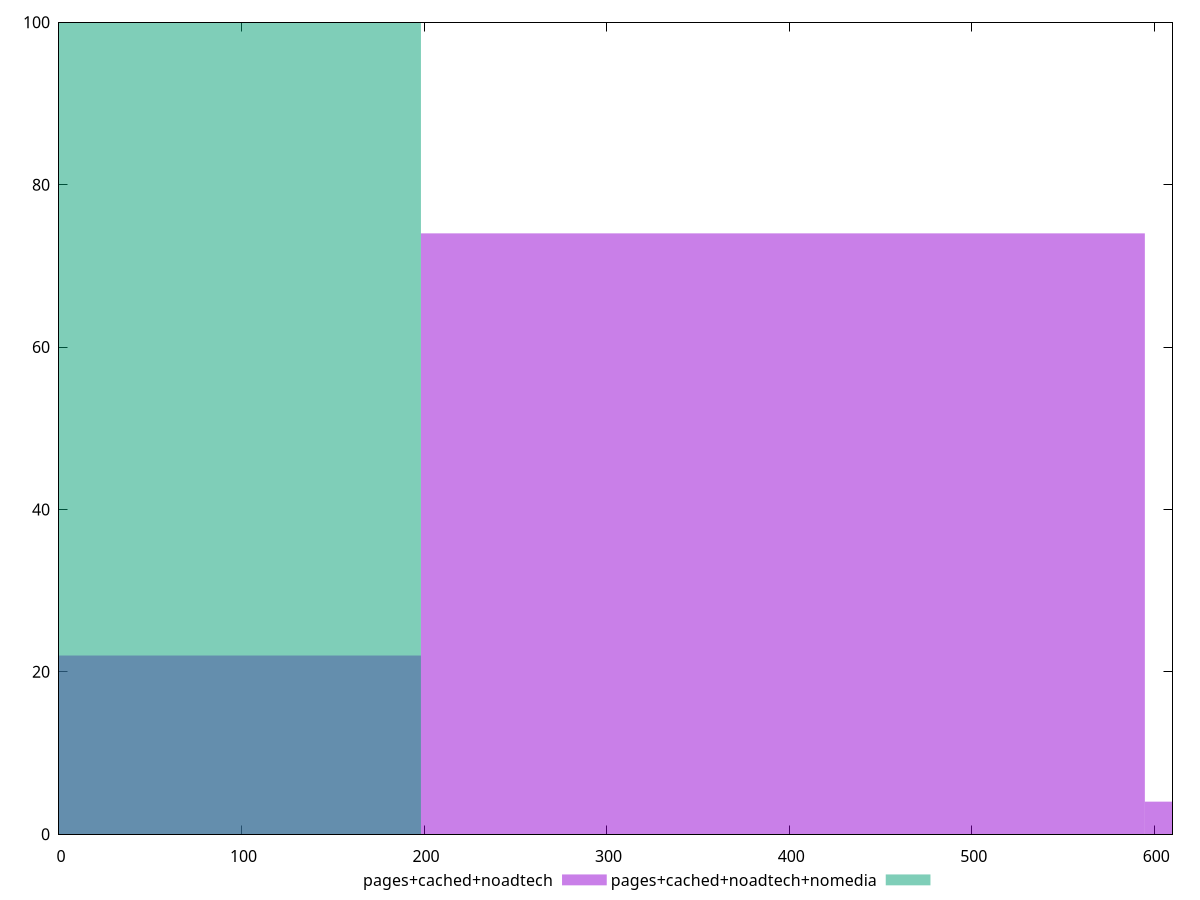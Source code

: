 reset

$pagesCachedNoadtech <<EOF
396.56864544084584 74
0 22
793.1372908816917 4
EOF

$pagesCachedNoadtechNomedia <<EOF
0 100
EOF

set key outside below
set boxwidth 396.56864544084584
set xrange [0:610]
set yrange [0:100]
set trange [0:100]
set style fill transparent solid 0.5 noborder
set terminal svg size 640, 500 enhanced background rgb 'white'
set output "report_00013_2021-02-09T12-04-24.940Z/uses-webp-images/comparison/histogram/2_vs_3.svg"

plot $pagesCachedNoadtech title "pages+cached+noadtech" with boxes, \
     $pagesCachedNoadtechNomedia title "pages+cached+noadtech+nomedia" with boxes

reset
